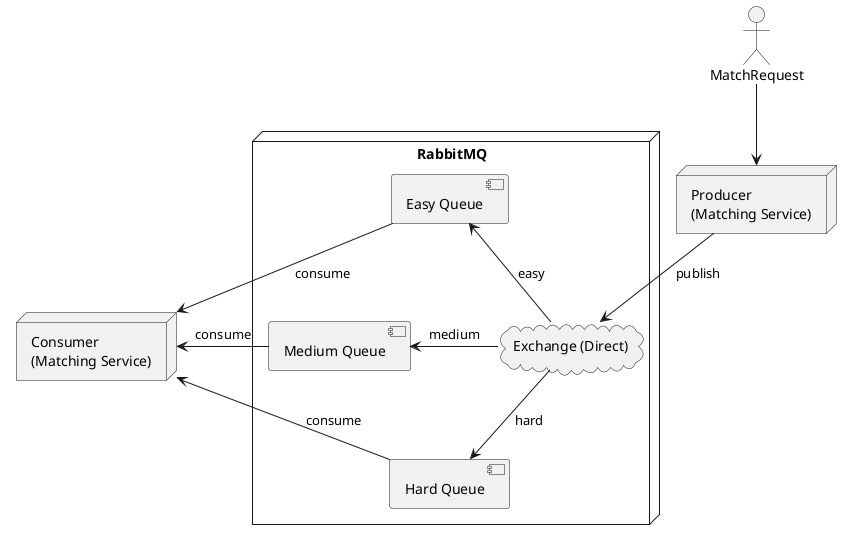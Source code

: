 @startuml matching_service_flow

actor MatchRequest

node producer [
	Producer
	(Matching Service)
]

node consumer [
	Consumer
	(Matching Service)
]

node "RabbitMQ" {
	cloud exchange [
		Exchange (Direct)
	]
	component easy_queue [
		Easy Queue
	]
	component medium_queue [
		Medium Queue
	]
	component hard_queue [
		Hard Queue
	]
}

MatchRequest -down-> producer

producer -down-> exchange: publish

exchange -up-> easy_queue: easy
exchange -left-> medium_queue: medium
exchange -down-> hard_queue: hard

easy_queue -down-> consumer: consume
medium_queue -> consumer: consume
hard_queue -up-> consumer: consume


@enduml
